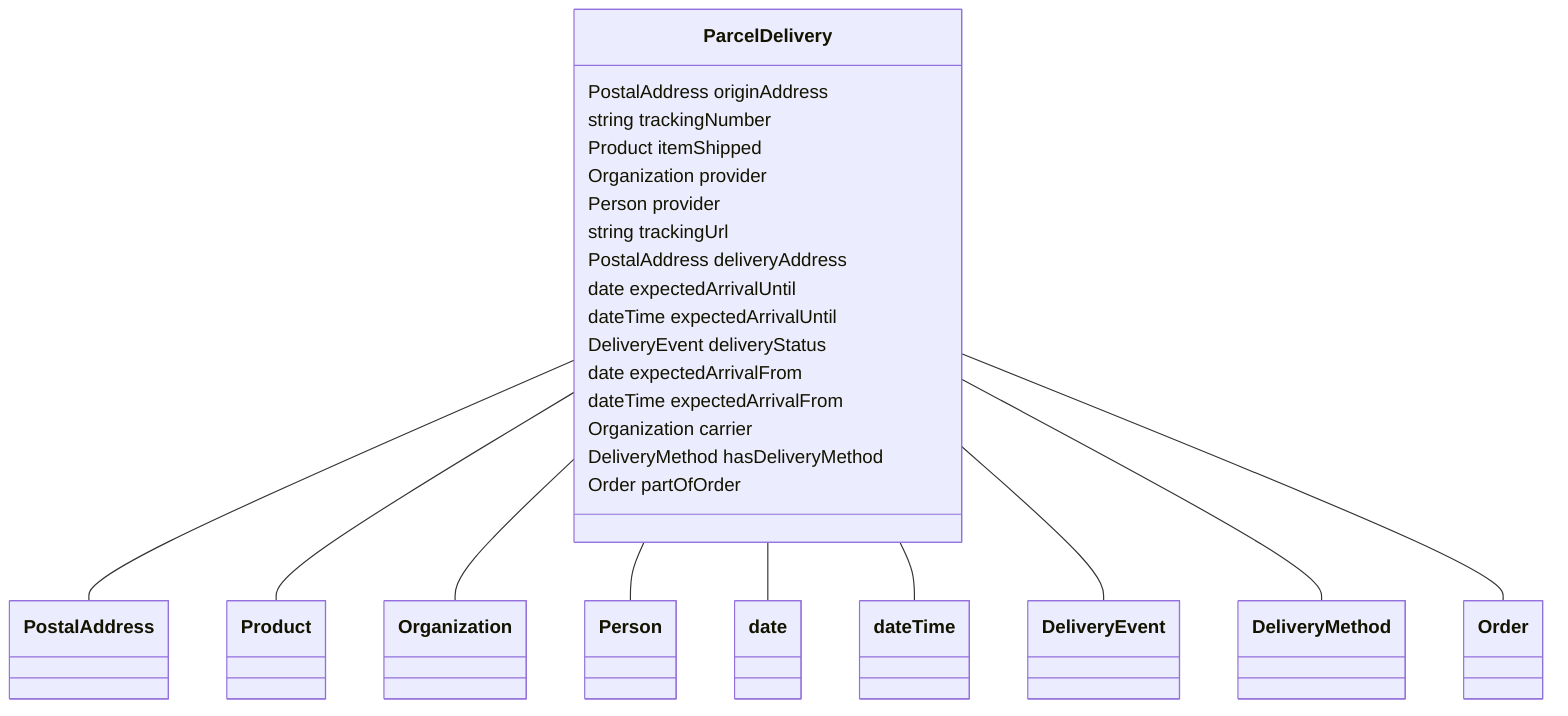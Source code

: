 classDiagram
  ParcelDelivery -- PostalAddress
  ParcelDelivery -- Product
  ParcelDelivery -- Organization
  ParcelDelivery -- Person
  ParcelDelivery -- date
  ParcelDelivery -- dateTime
  ParcelDelivery -- DeliveryEvent
  ParcelDelivery -- DeliveryMethod
  ParcelDelivery -- Order


class ParcelDelivery {

  PostalAddress originAddress
  string trackingNumber
  Product itemShipped
  Organization provider
  Person provider
  string trackingUrl
  PostalAddress deliveryAddress
  date expectedArrivalUntil
  dateTime expectedArrivalUntil
  DeliveryEvent deliveryStatus
  date expectedArrivalFrom
  dateTime expectedArrivalFrom
  Organization carrier
  DeliveryMethod hasDeliveryMethod
  Order partOfOrder

 }